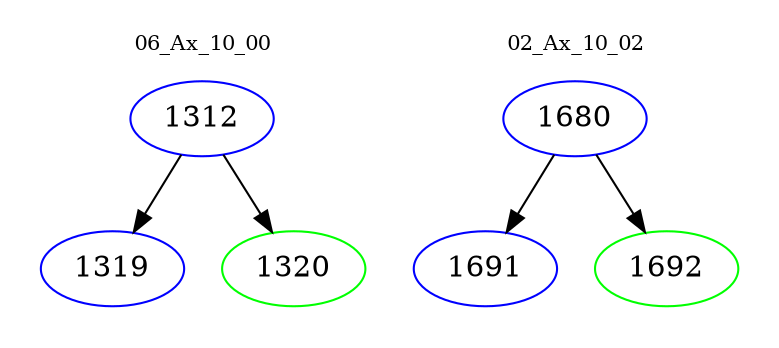 digraph{
subgraph cluster_0 {
color = white
label = "06_Ax_10_00";
fontsize=10;
T0_1312 [label="1312", color="blue"]
T0_1312 -> T0_1319 [color="black"]
T0_1319 [label="1319", color="blue"]
T0_1312 -> T0_1320 [color="black"]
T0_1320 [label="1320", color="green"]
}
subgraph cluster_1 {
color = white
label = "02_Ax_10_02";
fontsize=10;
T1_1680 [label="1680", color="blue"]
T1_1680 -> T1_1691 [color="black"]
T1_1691 [label="1691", color="blue"]
T1_1680 -> T1_1692 [color="black"]
T1_1692 [label="1692", color="green"]
}
}
